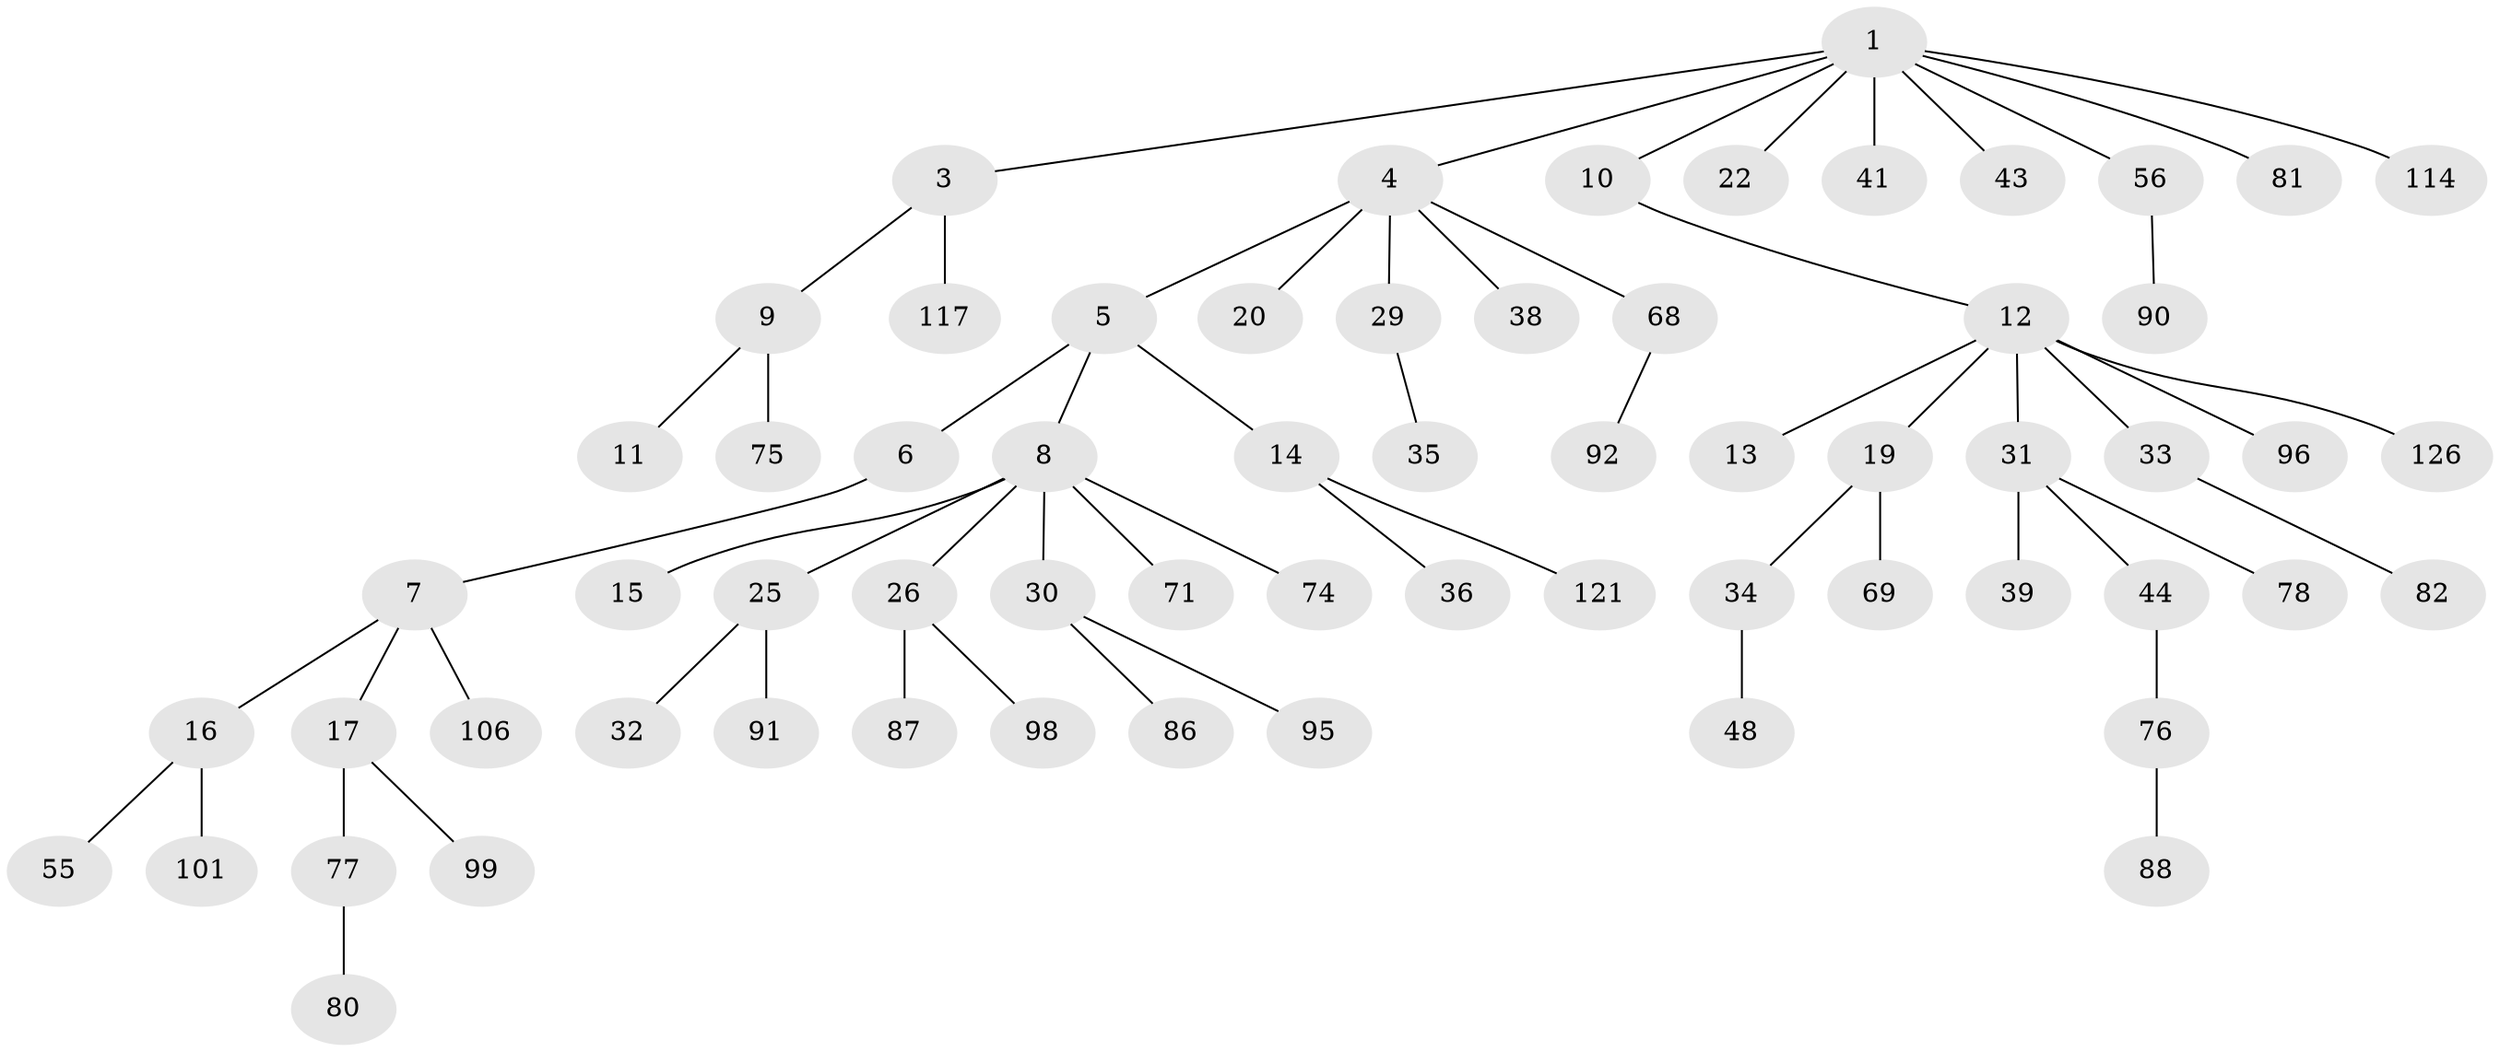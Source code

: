// original degree distribution, {4: 0.0859375, 7: 0.015625, 3: 0.140625, 6: 0.015625, 2: 0.2421875, 5: 0.0078125, 1: 0.4921875}
// Generated by graph-tools (version 1.1) at 2025/15/03/09/25 04:15:26]
// undirected, 64 vertices, 63 edges
graph export_dot {
graph [start="1"]
  node [color=gray90,style=filled];
  1 [super="+2"];
  3;
  4;
  5;
  6 [super="+23+21"];
  7;
  8;
  9;
  10 [super="+84"];
  11 [super="+37"];
  12 [super="+85+18"];
  13;
  14 [super="+24+64"];
  15;
  16;
  17 [super="+27+46"];
  19 [super="+28"];
  20;
  22;
  25 [super="+54+83+118+60"];
  26 [super="+112+66"];
  29;
  30 [super="+51"];
  31;
  32;
  33 [super="+40+52"];
  34;
  35;
  36;
  38;
  39 [super="+45"];
  41 [super="+47"];
  43;
  44 [super="+111+104"];
  48 [super="+108+67"];
  55 [super="+113+103+100"];
  56 [super="+58+62"];
  68 [super="+70"];
  69;
  71;
  74;
  75;
  76;
  77;
  78 [super="+127"];
  80 [super="+105"];
  81 [super="+97"];
  82;
  86;
  87;
  88;
  90;
  91 [super="+119"];
  92;
  95;
  96;
  98;
  99;
  101;
  106;
  114;
  117;
  121;
  126;
  1 -- 3;
  1 -- 4;
  1 -- 43;
  1 -- 81;
  1 -- 114;
  1 -- 22;
  1 -- 56;
  1 -- 41;
  1 -- 10;
  3 -- 9;
  3 -- 117;
  4 -- 5;
  4 -- 20;
  4 -- 29;
  4 -- 38;
  4 -- 68;
  5 -- 6;
  5 -- 8;
  5 -- 14;
  6 -- 7;
  7 -- 16;
  7 -- 17;
  7 -- 106;
  8 -- 15;
  8 -- 25;
  8 -- 26;
  8 -- 30;
  8 -- 71;
  8 -- 74;
  9 -- 11;
  9 -- 75;
  10 -- 12;
  12 -- 13;
  12 -- 19;
  12 -- 126;
  12 -- 96;
  12 -- 33;
  12 -- 31;
  14 -- 121;
  14 -- 36;
  16 -- 55;
  16 -- 101;
  17 -- 99;
  17 -- 77;
  19 -- 34;
  19 -- 69;
  25 -- 32;
  25 -- 91;
  26 -- 98;
  26 -- 87;
  29 -- 35;
  30 -- 86;
  30 -- 95;
  31 -- 39;
  31 -- 44;
  31 -- 78;
  33 -- 82;
  34 -- 48;
  44 -- 76;
  56 -- 90;
  68 -- 92;
  76 -- 88;
  77 -- 80;
}
